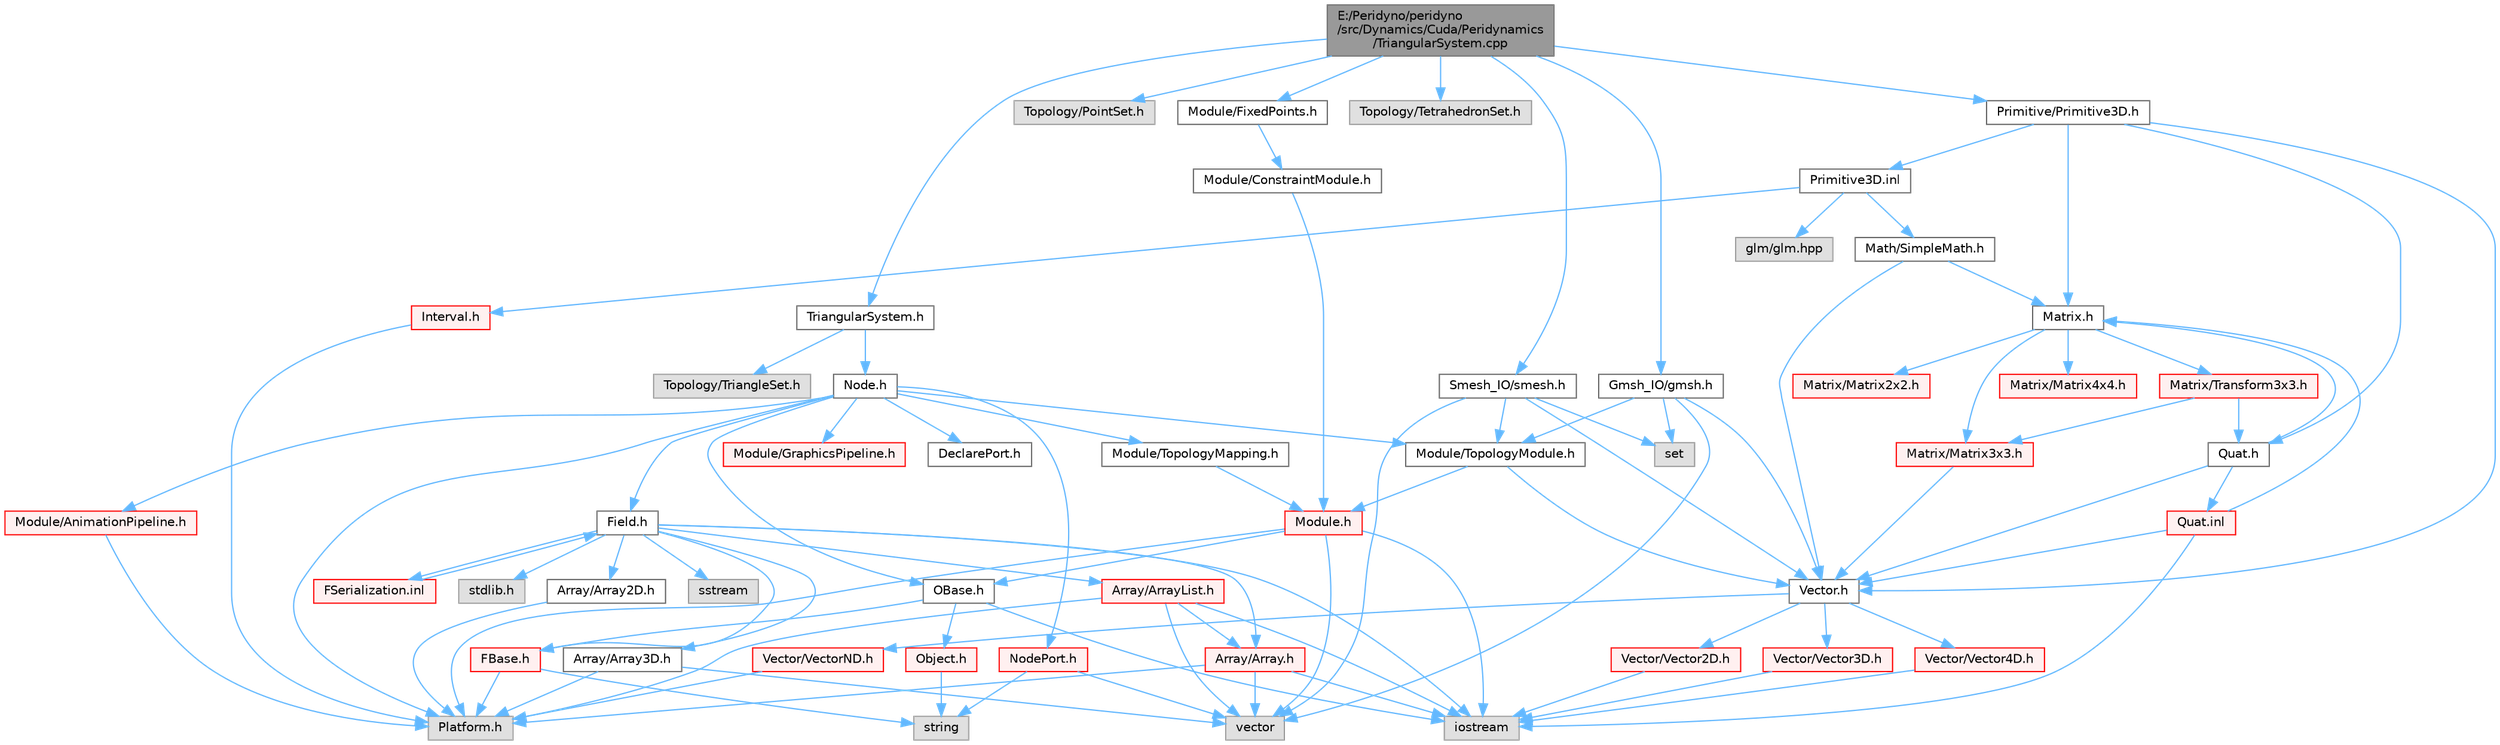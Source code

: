 digraph "E:/Peridyno/peridyno/src/Dynamics/Cuda/Peridynamics/TriangularSystem.cpp"
{
 // LATEX_PDF_SIZE
  bgcolor="transparent";
  edge [fontname=Helvetica,fontsize=10,labelfontname=Helvetica,labelfontsize=10];
  node [fontname=Helvetica,fontsize=10,shape=box,height=0.2,width=0.4];
  Node1 [id="Node000001",label="E:/Peridyno/peridyno\l/src/Dynamics/Cuda/Peridynamics\l/TriangularSystem.cpp",height=0.2,width=0.4,color="gray40", fillcolor="grey60", style="filled", fontcolor="black",tooltip=" "];
  Node1 -> Node2 [id="edge1_Node000001_Node000002",color="steelblue1",style="solid",tooltip=" "];
  Node2 [id="Node000002",label="TriangularSystem.h",height=0.2,width=0.4,color="grey40", fillcolor="white", style="filled",URL="$_triangular_system_8h.html",tooltip=" "];
  Node2 -> Node3 [id="edge2_Node000002_Node000003",color="steelblue1",style="solid",tooltip=" "];
  Node3 [id="Node000003",label="Node.h",height=0.2,width=0.4,color="grey40", fillcolor="white", style="filled",URL="$_node_8h.html",tooltip=" "];
  Node3 -> Node4 [id="edge3_Node000003_Node000004",color="steelblue1",style="solid",tooltip=" "];
  Node4 [id="Node000004",label="OBase.h",height=0.2,width=0.4,color="grey40", fillcolor="white", style="filled",URL="$_o_base_8h.html",tooltip=" "];
  Node4 -> Node5 [id="edge4_Node000004_Node000005",color="steelblue1",style="solid",tooltip=" "];
  Node5 [id="Node000005",label="iostream",height=0.2,width=0.4,color="grey60", fillcolor="#E0E0E0", style="filled",tooltip=" "];
  Node4 -> Node6 [id="edge5_Node000004_Node000006",color="steelblue1",style="solid",tooltip=" "];
  Node6 [id="Node000006",label="FBase.h",height=0.2,width=0.4,color="red", fillcolor="#FFF0F0", style="filled",URL="$_f_base_8h.html",tooltip=" "];
  Node6 -> Node7 [id="edge6_Node000006_Node000007",color="steelblue1",style="solid",tooltip=" "];
  Node7 [id="Node000007",label="Platform.h",height=0.2,width=0.4,color="grey60", fillcolor="#E0E0E0", style="filled",tooltip=" "];
  Node6 -> Node10 [id="edge7_Node000006_Node000010",color="steelblue1",style="solid",tooltip=" "];
  Node10 [id="Node000010",label="string",height=0.2,width=0.4,color="grey60", fillcolor="#E0E0E0", style="filled",tooltip=" "];
  Node4 -> Node13 [id="edge8_Node000004_Node000013",color="steelblue1",style="solid",tooltip=" "];
  Node13 [id="Node000013",label="Object.h",height=0.2,width=0.4,color="red", fillcolor="#FFF0F0", style="filled",URL="$_object_8h.html",tooltip=" "];
  Node13 -> Node10 [id="edge9_Node000013_Node000010",color="steelblue1",style="solid",tooltip=" "];
  Node3 -> Node16 [id="edge10_Node000003_Node000016",color="steelblue1",style="solid",tooltip=" "];
  Node16 [id="Node000016",label="Field.h",height=0.2,width=0.4,color="grey40", fillcolor="white", style="filled",URL="$_field_8h.html",tooltip=" "];
  Node16 -> Node5 [id="edge11_Node000016_Node000005",color="steelblue1",style="solid",tooltip=" "];
  Node16 -> Node17 [id="edge12_Node000016_Node000017",color="steelblue1",style="solid",tooltip=" "];
  Node17 [id="Node000017",label="stdlib.h",height=0.2,width=0.4,color="grey60", fillcolor="#E0E0E0", style="filled",tooltip=" "];
  Node16 -> Node18 [id="edge13_Node000016_Node000018",color="steelblue1",style="solid",tooltip=" "];
  Node18 [id="Node000018",label="sstream",height=0.2,width=0.4,color="grey60", fillcolor="#E0E0E0", style="filled",tooltip=" "];
  Node16 -> Node6 [id="edge14_Node000016_Node000006",color="steelblue1",style="solid",tooltip=" "];
  Node16 -> Node19 [id="edge15_Node000016_Node000019",color="steelblue1",style="solid",tooltip=" "];
  Node19 [id="Node000019",label="Array/Array.h",height=0.2,width=0.4,color="red", fillcolor="#FFF0F0", style="filled",URL="$_array_8h.html",tooltip=" "];
  Node19 -> Node7 [id="edge16_Node000019_Node000007",color="steelblue1",style="solid",tooltip=" "];
  Node19 -> Node21 [id="edge17_Node000019_Node000021",color="steelblue1",style="solid",tooltip=" "];
  Node21 [id="Node000021",label="vector",height=0.2,width=0.4,color="grey60", fillcolor="#E0E0E0", style="filled",tooltip=" "];
  Node19 -> Node5 [id="edge18_Node000019_Node000005",color="steelblue1",style="solid",tooltip=" "];
  Node16 -> Node24 [id="edge19_Node000016_Node000024",color="steelblue1",style="solid",tooltip=" "];
  Node24 [id="Node000024",label="Array/Array2D.h",height=0.2,width=0.4,color="grey40", fillcolor="white", style="filled",URL="$_array2_d_8h.html",tooltip=" "];
  Node24 -> Node7 [id="edge20_Node000024_Node000007",color="steelblue1",style="solid",tooltip=" "];
  Node16 -> Node25 [id="edge21_Node000016_Node000025",color="steelblue1",style="solid",tooltip=" "];
  Node25 [id="Node000025",label="Array/Array3D.h",height=0.2,width=0.4,color="grey40", fillcolor="white", style="filled",URL="$_array3_d_8h.html",tooltip=" "];
  Node25 -> Node7 [id="edge22_Node000025_Node000007",color="steelblue1",style="solid",tooltip=" "];
  Node25 -> Node21 [id="edge23_Node000025_Node000021",color="steelblue1",style="solid",tooltip=" "];
  Node16 -> Node26 [id="edge24_Node000016_Node000026",color="steelblue1",style="solid",tooltip=" "];
  Node26 [id="Node000026",label="Array/ArrayList.h",height=0.2,width=0.4,color="red", fillcolor="#FFF0F0", style="filled",URL="$_array_list_8h.html",tooltip=" "];
  Node26 -> Node21 [id="edge25_Node000026_Node000021",color="steelblue1",style="solid",tooltip=" "];
  Node26 -> Node5 [id="edge26_Node000026_Node000005",color="steelblue1",style="solid",tooltip=" "];
  Node26 -> Node7 [id="edge27_Node000026_Node000007",color="steelblue1",style="solid",tooltip=" "];
  Node26 -> Node19 [id="edge28_Node000026_Node000019",color="steelblue1",style="solid",tooltip=" "];
  Node16 -> Node67 [id="edge29_Node000016_Node000067",color="steelblue1",style="solid",tooltip=" "];
  Node67 [id="Node000067",label="FSerialization.inl",height=0.2,width=0.4,color="red", fillcolor="#FFF0F0", style="filled",URL="$_f_serialization_8inl.html",tooltip=" "];
  Node67 -> Node16 [id="edge30_Node000067_Node000016",color="steelblue1",style="solid",tooltip=" "];
  Node3 -> Node7 [id="edge31_Node000003_Node000007",color="steelblue1",style="solid",tooltip=" "];
  Node3 -> Node71 [id="edge32_Node000003_Node000071",color="steelblue1",style="solid",tooltip=" "];
  Node71 [id="Node000071",label="DeclarePort.h",height=0.2,width=0.4,color="grey40", fillcolor="white", style="filled",URL="$_declare_port_8h.html",tooltip=" "];
  Node3 -> Node72 [id="edge33_Node000003_Node000072",color="steelblue1",style="solid",tooltip=" "];
  Node72 [id="Node000072",label="NodePort.h",height=0.2,width=0.4,color="red", fillcolor="#FFF0F0", style="filled",URL="$_node_port_8h.html",tooltip=" "];
  Node72 -> Node10 [id="edge34_Node000072_Node000010",color="steelblue1",style="solid",tooltip=" "];
  Node72 -> Node21 [id="edge35_Node000072_Node000021",color="steelblue1",style="solid",tooltip=" "];
  Node3 -> Node73 [id="edge36_Node000003_Node000073",color="steelblue1",style="solid",tooltip=" "];
  Node73 [id="Node000073",label="Module/TopologyModule.h",height=0.2,width=0.4,color="grey40", fillcolor="white", style="filled",URL="$_topology_module_8h.html",tooltip=" "];
  Node73 -> Node31 [id="edge37_Node000073_Node000031",color="steelblue1",style="solid",tooltip=" "];
  Node31 [id="Node000031",label="Vector.h",height=0.2,width=0.4,color="grey40", fillcolor="white", style="filled",URL="$_vector_8h.html",tooltip=" "];
  Node31 -> Node32 [id="edge38_Node000031_Node000032",color="steelblue1",style="solid",tooltip=" "];
  Node32 [id="Node000032",label="Vector/Vector2D.h",height=0.2,width=0.4,color="red", fillcolor="#FFF0F0", style="filled",URL="$_vector2_d_8h.html",tooltip=" "];
  Node32 -> Node5 [id="edge39_Node000032_Node000005",color="steelblue1",style="solid",tooltip=" "];
  Node31 -> Node38 [id="edge40_Node000031_Node000038",color="steelblue1",style="solid",tooltip=" "];
  Node38 [id="Node000038",label="Vector/Vector3D.h",height=0.2,width=0.4,color="red", fillcolor="#FFF0F0", style="filled",URL="$_vector3_d_8h.html",tooltip=" "];
  Node38 -> Node5 [id="edge41_Node000038_Node000005",color="steelblue1",style="solid",tooltip=" "];
  Node31 -> Node41 [id="edge42_Node000031_Node000041",color="steelblue1",style="solid",tooltip=" "];
  Node41 [id="Node000041",label="Vector/Vector4D.h",height=0.2,width=0.4,color="red", fillcolor="#FFF0F0", style="filled",URL="$_vector4_d_8h.html",tooltip=" "];
  Node41 -> Node5 [id="edge43_Node000041_Node000005",color="steelblue1",style="solid",tooltip=" "];
  Node31 -> Node44 [id="edge44_Node000031_Node000044",color="steelblue1",style="solid",tooltip=" "];
  Node44 [id="Node000044",label="Vector/VectorND.h",height=0.2,width=0.4,color="red", fillcolor="#FFF0F0", style="filled",URL="$_vector_n_d_8h.html",tooltip=" "];
  Node44 -> Node7 [id="edge45_Node000044_Node000007",color="steelblue1",style="solid",tooltip=" "];
  Node73 -> Node74 [id="edge46_Node000073_Node000074",color="steelblue1",style="solid",tooltip=" "];
  Node74 [id="Node000074",label="Module.h",height=0.2,width=0.4,color="red", fillcolor="#FFF0F0", style="filled",URL="$_module_8h.html",tooltip=" "];
  Node74 -> Node7 [id="edge47_Node000074_Node000007",color="steelblue1",style="solid",tooltip=" "];
  Node74 -> Node21 [id="edge48_Node000074_Node000021",color="steelblue1",style="solid",tooltip=" "];
  Node74 -> Node5 [id="edge49_Node000074_Node000005",color="steelblue1",style="solid",tooltip=" "];
  Node74 -> Node4 [id="edge50_Node000074_Node000004",color="steelblue1",style="solid",tooltip=" "];
  Node3 -> Node93 [id="edge51_Node000003_Node000093",color="steelblue1",style="solid",tooltip=" "];
  Node93 [id="Node000093",label="Module/TopologyMapping.h",height=0.2,width=0.4,color="grey40", fillcolor="white", style="filled",URL="$_topology_mapping_8h.html",tooltip=" "];
  Node93 -> Node74 [id="edge52_Node000093_Node000074",color="steelblue1",style="solid",tooltip=" "];
  Node3 -> Node94 [id="edge53_Node000003_Node000094",color="steelblue1",style="solid",tooltip=" "];
  Node94 [id="Node000094",label="Module/AnimationPipeline.h",height=0.2,width=0.4,color="red", fillcolor="#FFF0F0", style="filled",URL="$_animation_pipeline_8h.html",tooltip=" "];
  Node94 -> Node7 [id="edge54_Node000094_Node000007",color="steelblue1",style="solid",tooltip=" "];
  Node3 -> Node96 [id="edge55_Node000003_Node000096",color="steelblue1",style="solid",tooltip=" "];
  Node96 [id="Node000096",label="Module/GraphicsPipeline.h",height=0.2,width=0.4,color="red", fillcolor="#FFF0F0", style="filled",URL="$_graphics_pipeline_8h.html",tooltip=" "];
  Node2 -> Node97 [id="edge56_Node000002_Node000097",color="steelblue1",style="solid",tooltip=" "];
  Node97 [id="Node000097",label="Topology/TriangleSet.h",height=0.2,width=0.4,color="grey60", fillcolor="#E0E0E0", style="filled",tooltip=" "];
  Node1 -> Node98 [id="edge57_Node000001_Node000098",color="steelblue1",style="solid",tooltip=" "];
  Node98 [id="Node000098",label="Topology/PointSet.h",height=0.2,width=0.4,color="grey60", fillcolor="#E0E0E0", style="filled",tooltip=" "];
  Node1 -> Node99 [id="edge58_Node000001_Node000099",color="steelblue1",style="solid",tooltip=" "];
  Node99 [id="Node000099",label="Primitive/Primitive3D.h",height=0.2,width=0.4,color="grey40", fillcolor="white", style="filled",URL="$_primitive3_d_8h.html",tooltip=" "];
  Node99 -> Node31 [id="edge59_Node000099_Node000031",color="steelblue1",style="solid",tooltip=" "];
  Node99 -> Node49 [id="edge60_Node000099_Node000049",color="steelblue1",style="solid",tooltip=" "];
  Node49 [id="Node000049",label="Matrix.h",height=0.2,width=0.4,color="grey40", fillcolor="white", style="filled",URL="$_matrix_8h.html",tooltip=" "];
  Node49 -> Node50 [id="edge61_Node000049_Node000050",color="steelblue1",style="solid",tooltip=" "];
  Node50 [id="Node000050",label="Matrix/Matrix2x2.h",height=0.2,width=0.4,color="red", fillcolor="#FFF0F0", style="filled",URL="$_matrix2x2_8h.html",tooltip=" "];
  Node49 -> Node55 [id="edge62_Node000049_Node000055",color="steelblue1",style="solid",tooltip=" "];
  Node55 [id="Node000055",label="Matrix/Matrix3x3.h",height=0.2,width=0.4,color="red", fillcolor="#FFF0F0", style="filled",URL="$_matrix3x3_8h.html",tooltip=" "];
  Node55 -> Node31 [id="edge63_Node000055_Node000031",color="steelblue1",style="solid",tooltip=" "];
  Node49 -> Node58 [id="edge64_Node000049_Node000058",color="steelblue1",style="solid",tooltip=" "];
  Node58 [id="Node000058",label="Matrix/Matrix4x4.h",height=0.2,width=0.4,color="red", fillcolor="#FFF0F0", style="filled",URL="$_matrix4x4_8h.html",tooltip=" "];
  Node49 -> Node61 [id="edge65_Node000049_Node000061",color="steelblue1",style="solid",tooltip=" "];
  Node61 [id="Node000061",label="Matrix/Transform3x3.h",height=0.2,width=0.4,color="red", fillcolor="#FFF0F0", style="filled",URL="$_transform3x3_8h.html",tooltip=" "];
  Node61 -> Node62 [id="edge66_Node000061_Node000062",color="steelblue1",style="solid",tooltip=" "];
  Node62 [id="Node000062",label="Quat.h",height=0.2,width=0.4,color="grey40", fillcolor="white", style="filled",URL="$_quat_8h.html",tooltip="Implementation of quaternion."];
  Node62 -> Node31 [id="edge67_Node000062_Node000031",color="steelblue1",style="solid",tooltip=" "];
  Node62 -> Node49 [id="edge68_Node000062_Node000049",color="steelblue1",style="solid",tooltip=" "];
  Node62 -> Node63 [id="edge69_Node000062_Node000063",color="steelblue1",style="solid",tooltip=" "];
  Node63 [id="Node000063",label="Quat.inl",height=0.2,width=0.4,color="red", fillcolor="#FFF0F0", style="filled",URL="$_quat_8inl.html",tooltip=" "];
  Node63 -> Node5 [id="edge70_Node000063_Node000005",color="steelblue1",style="solid",tooltip=" "];
  Node63 -> Node31 [id="edge71_Node000063_Node000031",color="steelblue1",style="solid",tooltip=" "];
  Node63 -> Node49 [id="edge72_Node000063_Node000049",color="steelblue1",style="solid",tooltip=" "];
  Node61 -> Node55 [id="edge73_Node000061_Node000055",color="steelblue1",style="solid",tooltip=" "];
  Node99 -> Node62 [id="edge74_Node000099_Node000062",color="steelblue1",style="solid",tooltip=" "];
  Node99 -> Node100 [id="edge75_Node000099_Node000100",color="steelblue1",style="solid",tooltip=" "];
  Node100 [id="Node000100",label="Primitive3D.inl",height=0.2,width=0.4,color="grey40", fillcolor="white", style="filled",URL="$_primitive3_d_8inl.html",tooltip=" "];
  Node100 -> Node30 [id="edge76_Node000100_Node000030",color="steelblue1",style="solid",tooltip=" "];
  Node30 [id="Node000030",label="Math/SimpleMath.h",height=0.2,width=0.4,color="grey40", fillcolor="white", style="filled",URL="$_simple_math_8h.html",tooltip=" "];
  Node30 -> Node31 [id="edge77_Node000030_Node000031",color="steelblue1",style="solid",tooltip=" "];
  Node30 -> Node49 [id="edge78_Node000030_Node000049",color="steelblue1",style="solid",tooltip=" "];
  Node100 -> Node101 [id="edge79_Node000100_Node000101",color="steelblue1",style="solid",tooltip=" "];
  Node101 [id="Node000101",label="Interval.h",height=0.2,width=0.4,color="red", fillcolor="#FFF0F0", style="filled",URL="$_interval_8h.html",tooltip=" "];
  Node101 -> Node7 [id="edge80_Node000101_Node000007",color="steelblue1",style="solid",tooltip=" "];
  Node100 -> Node66 [id="edge81_Node000100_Node000066",color="steelblue1",style="solid",tooltip=" "];
  Node66 [id="Node000066",label="glm/glm.hpp",height=0.2,width=0.4,color="grey60", fillcolor="#E0E0E0", style="filled",tooltip=" "];
  Node1 -> Node103 [id="edge82_Node000001_Node000103",color="steelblue1",style="solid",tooltip=" "];
  Node103 [id="Node000103",label="Topology/TetrahedronSet.h",height=0.2,width=0.4,color="grey60", fillcolor="#E0E0E0", style="filled",tooltip=" "];
  Node1 -> Node104 [id="edge83_Node000001_Node000104",color="steelblue1",style="solid",tooltip=" "];
  Node104 [id="Node000104",label="Module/FixedPoints.h",height=0.2,width=0.4,color="grey40", fillcolor="white", style="filled",URL="$_fixed_points_8h.html",tooltip=" "];
  Node104 -> Node105 [id="edge84_Node000104_Node000105",color="steelblue1",style="solid",tooltip=" "];
  Node105 [id="Node000105",label="Module/ConstraintModule.h",height=0.2,width=0.4,color="grey40", fillcolor="white", style="filled",URL="$_constraint_module_8h.html",tooltip=" "];
  Node105 -> Node74 [id="edge85_Node000105_Node000074",color="steelblue1",style="solid",tooltip=" "];
  Node1 -> Node106 [id="edge86_Node000001_Node000106",color="steelblue1",style="solid",tooltip=" "];
  Node106 [id="Node000106",label="Smesh_IO/smesh.h",height=0.2,width=0.4,color="grey40", fillcolor="white", style="filled",URL="$_cuda_2_smesh___i_o_2smesh_8h.html",tooltip=" "];
  Node106 -> Node21 [id="edge87_Node000106_Node000021",color="steelblue1",style="solid",tooltip=" "];
  Node106 -> Node107 [id="edge88_Node000106_Node000107",color="steelblue1",style="solid",tooltip=" "];
  Node107 [id="Node000107",label="set",height=0.2,width=0.4,color="grey60", fillcolor="#E0E0E0", style="filled",tooltip=" "];
  Node106 -> Node31 [id="edge89_Node000106_Node000031",color="steelblue1",style="solid",tooltip=" "];
  Node106 -> Node73 [id="edge90_Node000106_Node000073",color="steelblue1",style="solid",tooltip=" "];
  Node1 -> Node108 [id="edge91_Node000001_Node000108",color="steelblue1",style="solid",tooltip=" "];
  Node108 [id="Node000108",label="Gmsh_IO/gmsh.h",height=0.2,width=0.4,color="grey40", fillcolor="white", style="filled",URL="$gmsh_8h.html",tooltip=" "];
  Node108 -> Node21 [id="edge92_Node000108_Node000021",color="steelblue1",style="solid",tooltip=" "];
  Node108 -> Node107 [id="edge93_Node000108_Node000107",color="steelblue1",style="solid",tooltip=" "];
  Node108 -> Node31 [id="edge94_Node000108_Node000031",color="steelblue1",style="solid",tooltip=" "];
  Node108 -> Node73 [id="edge95_Node000108_Node000073",color="steelblue1",style="solid",tooltip=" "];
}
